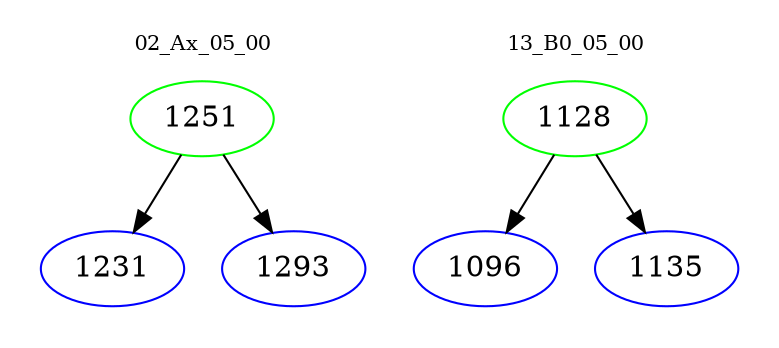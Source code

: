 digraph{
subgraph cluster_0 {
color = white
label = "02_Ax_05_00";
fontsize=10;
T0_1251 [label="1251", color="green"]
T0_1251 -> T0_1231 [color="black"]
T0_1231 [label="1231", color="blue"]
T0_1251 -> T0_1293 [color="black"]
T0_1293 [label="1293", color="blue"]
}
subgraph cluster_1 {
color = white
label = "13_B0_05_00";
fontsize=10;
T1_1128 [label="1128", color="green"]
T1_1128 -> T1_1096 [color="black"]
T1_1096 [label="1096", color="blue"]
T1_1128 -> T1_1135 [color="black"]
T1_1135 [label="1135", color="blue"]
}
}
